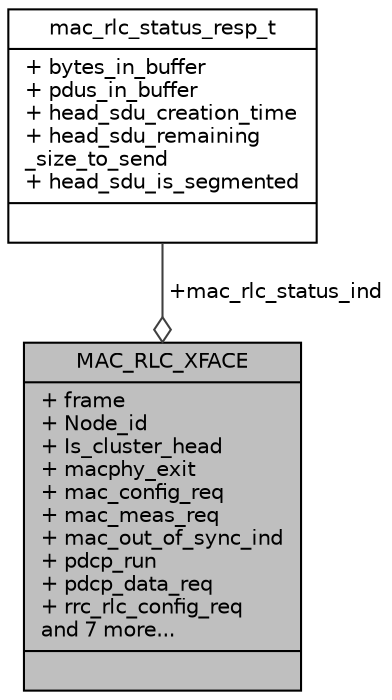 digraph "MAC_RLC_XFACE"
{
 // LATEX_PDF_SIZE
  edge [fontname="Helvetica",fontsize="10",labelfontname="Helvetica",labelfontsize="10"];
  node [fontname="Helvetica",fontsize="10",shape=record];
  Node1 [label="{MAC_RLC_XFACE\n|+ frame\l+ Node_id\l+ Is_cluster_head\l+ macphy_exit\l+ mac_config_req\l+ mac_meas_req\l+ mac_out_of_sync_ind\l+ pdcp_run\l+ pdcp_data_req\l+ rrc_rlc_config_req\land 7 more...\l|}",height=0.2,width=0.4,color="black", fillcolor="grey75", style="filled", fontcolor="black",tooltip=" "];
  Node2 -> Node1 [color="grey25",fontsize="10",style="solid",label=" +mac_rlc_status_ind" ,arrowhead="odiamond",fontname="Helvetica"];
  Node2 [label="{mac_rlc_status_resp_t\n|+ bytes_in_buffer\l+ pdus_in_buffer\l+ head_sdu_creation_time\l+ head_sdu_remaining\l_size_to_send\l+ head_sdu_is_segmented\l|}",height=0.2,width=0.4,color="black", fillcolor="white", style="filled",URL="$structmac__rlc__status__resp__t.html",tooltip="Primitive exchanged between RLC and MAC informing about the buffer occupancy of the RLC protocol inst..."];
}
